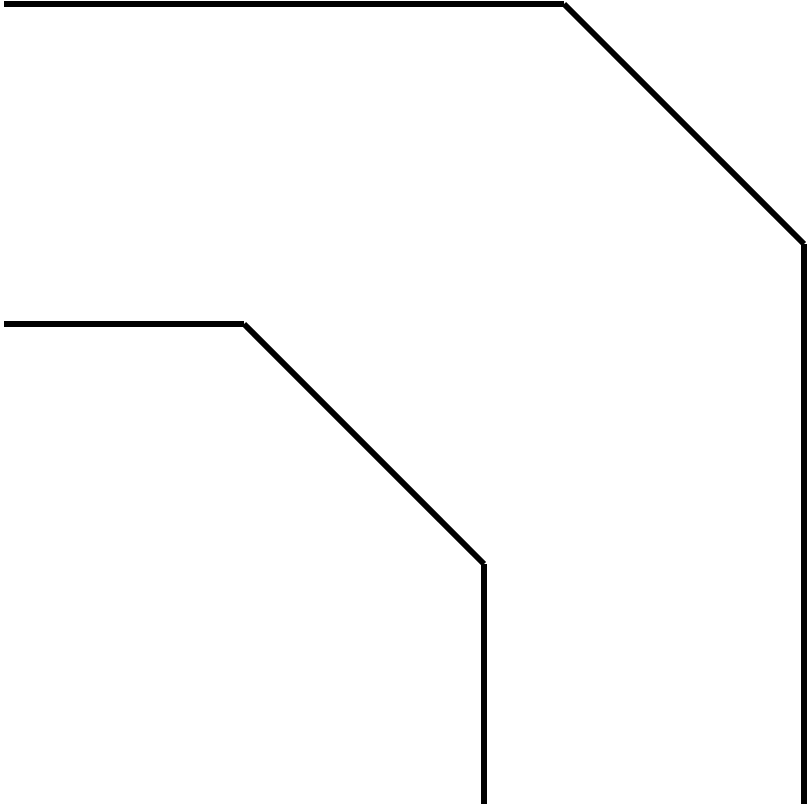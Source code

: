 <mxfile version="20.8.20" type="github">
  <diagram name="Page-1" id="hd-b3n51wtc8oq0fuVfL">
    <mxGraphModel dx="1448" dy="786" grid="1" gridSize="10" guides="1" tooltips="1" connect="1" arrows="1" fold="1" page="1" pageScale="1" pageWidth="850" pageHeight="1100" math="0" shadow="0">
      <root>
        <mxCell id="0" />
        <mxCell id="1" parent="0" />
        <mxCell id="CblmxtqpFd_Ny1sq0QMN-1" value="" style="endArrow=none;html=1;rounded=0;strokeWidth=3;" edge="1" parent="1">
          <mxGeometry width="50" height="50" relative="1" as="geometry">
            <mxPoint y="520" as="sourcePoint" />
            <mxPoint x="280" y="520" as="targetPoint" />
          </mxGeometry>
        </mxCell>
        <mxCell id="CblmxtqpFd_Ny1sq0QMN-2" value="" style="endArrow=none;html=1;rounded=0;strokeWidth=3;" edge="1" parent="1">
          <mxGeometry width="50" height="50" relative="1" as="geometry">
            <mxPoint x="400" y="640" as="sourcePoint" />
            <mxPoint x="400" y="920" as="targetPoint" />
          </mxGeometry>
        </mxCell>
        <mxCell id="CblmxtqpFd_Ny1sq0QMN-5" value="" style="endArrow=none;html=1;rounded=0;strokeWidth=3;" edge="1" parent="1">
          <mxGeometry width="50" height="50" relative="1" as="geometry">
            <mxPoint x="280" y="520" as="sourcePoint" />
            <mxPoint x="400" y="640" as="targetPoint" />
          </mxGeometry>
        </mxCell>
        <mxCell id="CblmxtqpFd_Ny1sq0QMN-6" value="" style="endArrow=none;html=1;rounded=0;strokeWidth=3;" edge="1" parent="1">
          <mxGeometry width="50" height="50" relative="1" as="geometry">
            <mxPoint y="680" as="sourcePoint" />
            <mxPoint x="120" y="680" as="targetPoint" />
          </mxGeometry>
        </mxCell>
        <mxCell id="CblmxtqpFd_Ny1sq0QMN-7" value="" style="endArrow=none;html=1;rounded=0;strokeWidth=3;" edge="1" parent="1">
          <mxGeometry width="50" height="50" relative="1" as="geometry">
            <mxPoint x="240" y="800" as="sourcePoint" />
            <mxPoint x="240" y="920" as="targetPoint" />
          </mxGeometry>
        </mxCell>
        <mxCell id="CblmxtqpFd_Ny1sq0QMN-11" value="" style="endArrow=none;html=1;rounded=0;strokeWidth=3;" edge="1" parent="1">
          <mxGeometry width="50" height="50" relative="1" as="geometry">
            <mxPoint x="240" y="800" as="sourcePoint" />
            <mxPoint x="120" y="680" as="targetPoint" />
          </mxGeometry>
        </mxCell>
      </root>
    </mxGraphModel>
  </diagram>
</mxfile>
